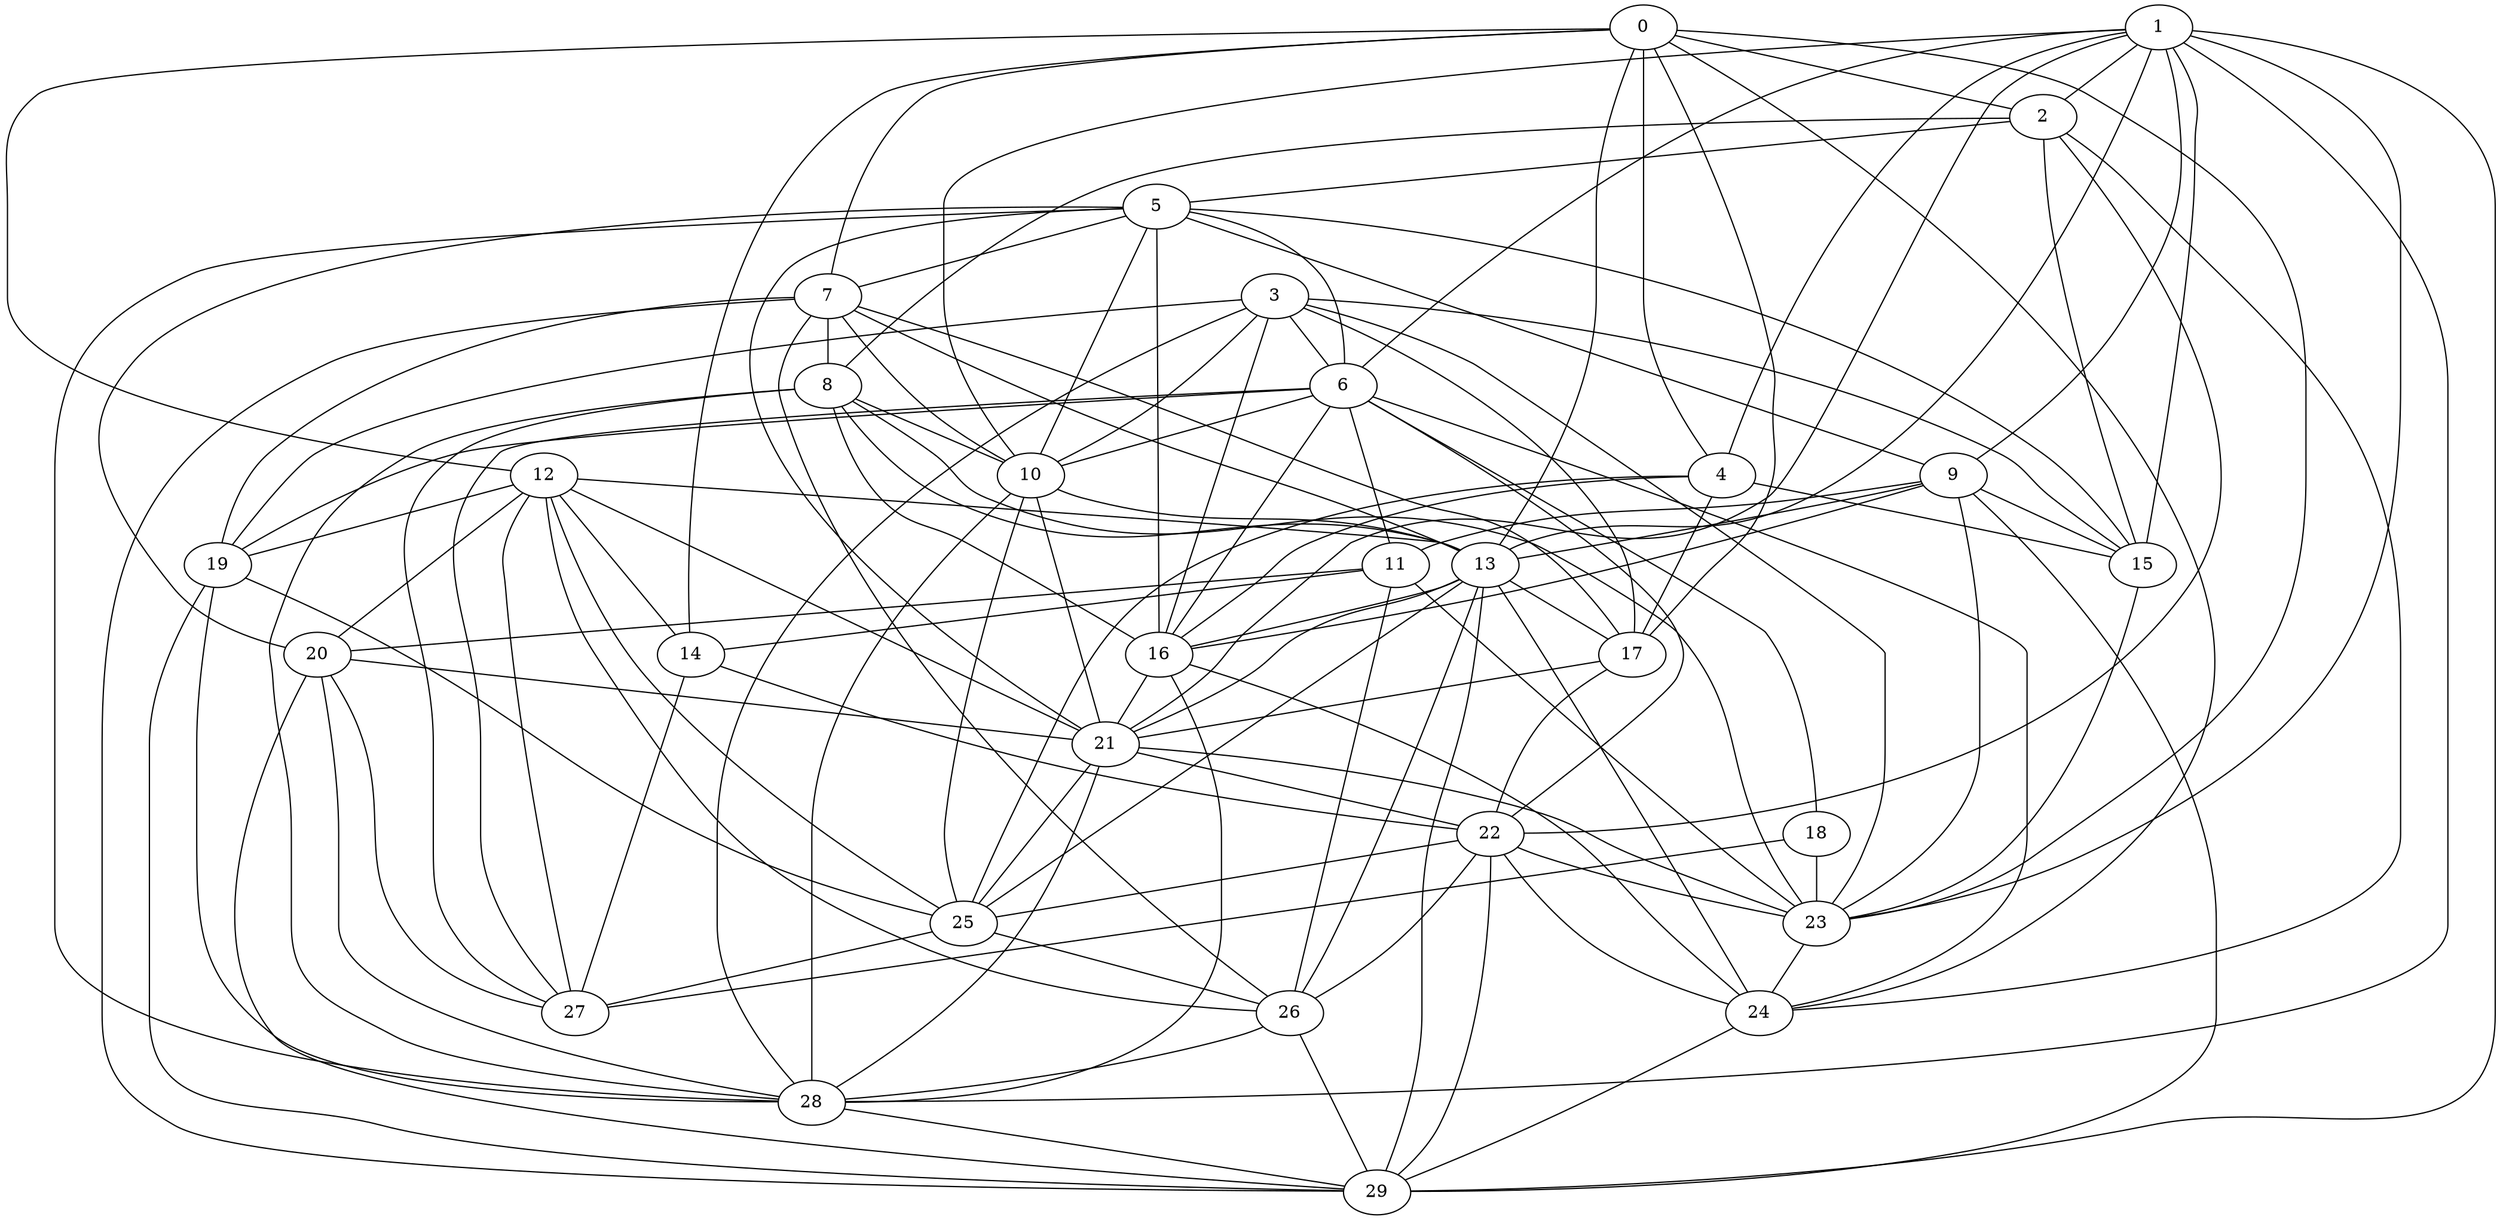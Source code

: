 graph X {
0 -- 2;
0 -- 4;
0 -- 7;
0 -- 12;
0 -- 13;
0 -- 14;
0 -- 17;
0 -- 23;
0 -- 24;
1 -- 2;
1 -- 4;
1 -- 6;
1 -- 9;
1 -- 10;
1 -- 13;
1 -- 15;
1 -- 21;
1 -- 23;
1 -- 28;
1 -- 29;
2 -- 5;
2 -- 8;
2 -- 15;
2 -- 22;
2 -- 24;
3 -- 6;
3 -- 10;
3 -- 15;
3 -- 16;
3 -- 17;
3 -- 19;
3 -- 23;
3 -- 28;
4 -- 15;
4 -- 16;
4 -- 17;
4 -- 25;
5 -- 6;
5 -- 7;
5 -- 9;
5 -- 10;
5 -- 15;
5 -- 16;
5 -- 20;
5 -- 21;
5 -- 28;
6 -- 10;
6 -- 11;
6 -- 16;
6 -- 18;
6 -- 19;
6 -- 22;
6 -- 24;
6 -- 27;
7 -- 8;
7 -- 10;
7 -- 13;
7 -- 17;
7 -- 19;
7 -- 26;
7 -- 29;
8 -- 10;
8 -- 13;
8 -- 16;
8 -- 23;
8 -- 27;
8 -- 28;
9 -- 11;
9 -- 13;
9 -- 15;
9 -- 16;
9 -- 23;
9 -- 29;
10 -- 13;
10 -- 21;
10 -- 25;
10 -- 28;
11 -- 14;
11 -- 20;
11 -- 23;
11 -- 26;
12 -- 13;
12 -- 14;
12 -- 19;
12 -- 20;
12 -- 21;
12 -- 25;
12 -- 26;
12 -- 27;
13 -- 16;
13 -- 17;
13 -- 21;
13 -- 24;
13 -- 25;
13 -- 26;
13 -- 29;
14 -- 22;
14 -- 27;
15 -- 23;
16 -- 21;
16 -- 24;
16 -- 28;
17 -- 21;
17 -- 22;
18 -- 23;
18 -- 27;
19 -- 25;
19 -- 28;
19 -- 29;
20 -- 21;
20 -- 27;
20 -- 28;
20 -- 29;
21 -- 22;
21 -- 23;
21 -- 25;
21 -- 28;
22 -- 23;
22 -- 24;
22 -- 25;
22 -- 26;
22 -- 29;
23 -- 24;
24 -- 29;
25 -- 26;
25 -- 27;
26 -- 28;
26 -- 29;
28 -- 29;
}
